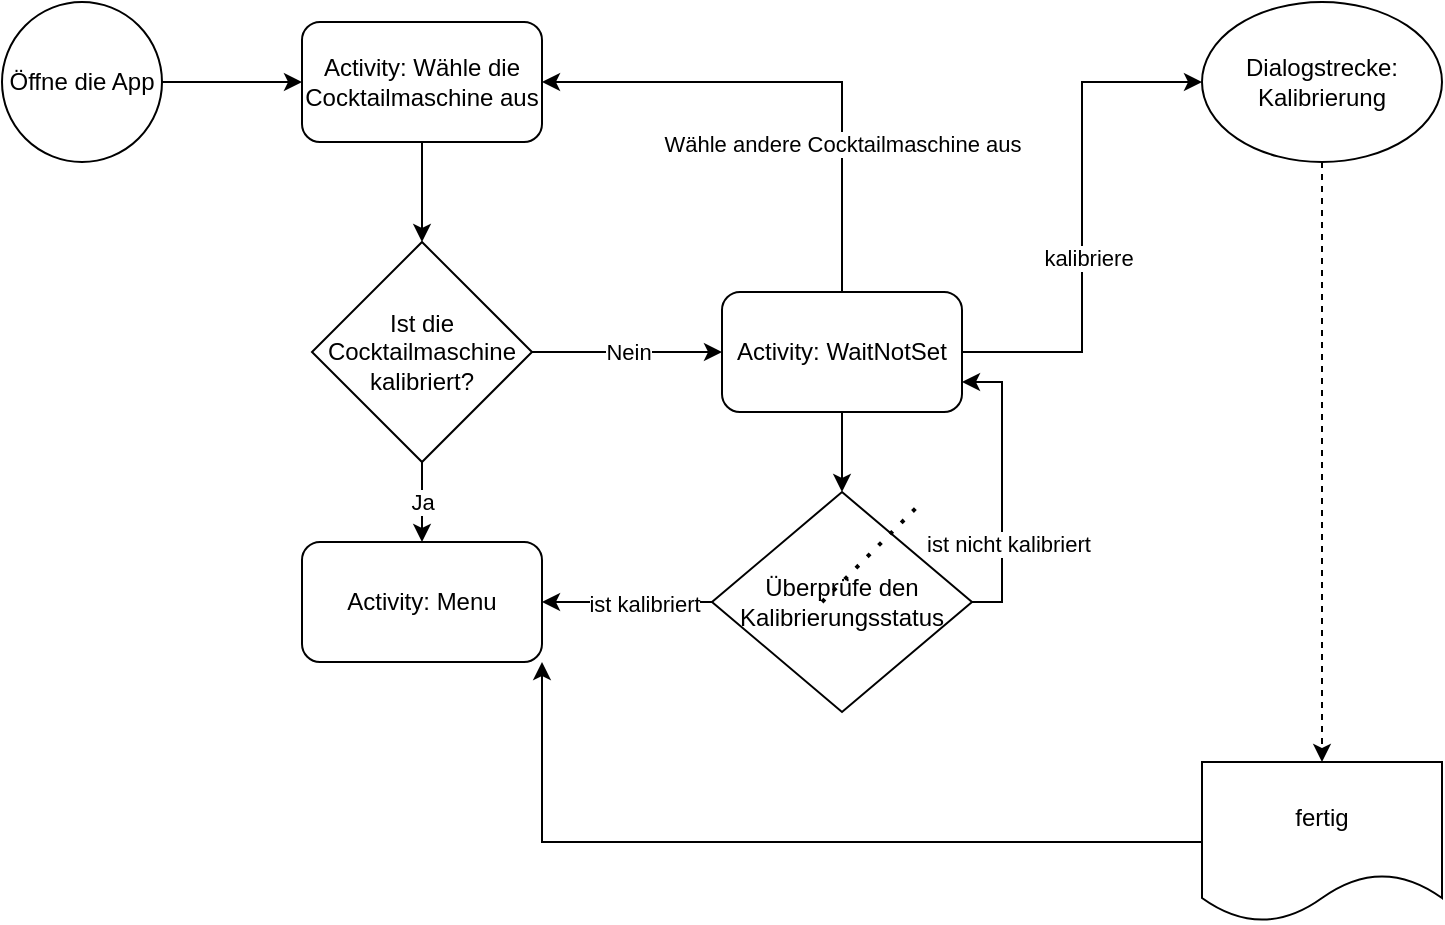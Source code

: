 <mxfile version="20.7.4" type="device"><diagram id="C5RBs43oDa-KdzZeNtuy" name="Page-1"><mxGraphModel dx="913" dy="540" grid="1" gridSize="10" guides="1" tooltips="1" connect="1" arrows="1" fold="1" page="1" pageScale="1" pageWidth="827" pageHeight="1169" math="0" shadow="0"><root><mxCell id="WIyWlLk6GJQsqaUBKTNV-0"/><mxCell id="WIyWlLk6GJQsqaUBKTNV-1" parent="WIyWlLk6GJQsqaUBKTNV-0"/><mxCell id="t654fxVljWZasxAT3iLu-4" value="" style="edgeStyle=orthogonalEdgeStyle;rounded=0;orthogonalLoop=1;jettySize=auto;html=1;" edge="1" parent="WIyWlLk6GJQsqaUBKTNV-1" source="t654fxVljWZasxAT3iLu-0" target="t654fxVljWZasxAT3iLu-3"><mxGeometry relative="1" as="geometry"/></mxCell><mxCell id="t654fxVljWZasxAT3iLu-0" value="Activity: Wähle die Cocktailmaschine aus" style="rounded=1;whiteSpace=wrap;html=1;" vertex="1" parent="WIyWlLk6GJQsqaUBKTNV-1"><mxGeometry x="180" y="90" width="120" height="60" as="geometry"/></mxCell><mxCell id="t654fxVljWZasxAT3iLu-2" value="" style="edgeStyle=orthogonalEdgeStyle;rounded=0;orthogonalLoop=1;jettySize=auto;html=1;" edge="1" parent="WIyWlLk6GJQsqaUBKTNV-1" source="t654fxVljWZasxAT3iLu-1" target="t654fxVljWZasxAT3iLu-0"><mxGeometry relative="1" as="geometry"/></mxCell><mxCell id="t654fxVljWZasxAT3iLu-1" value="Öffne die App" style="ellipse;whiteSpace=wrap;html=1;aspect=fixed;" vertex="1" parent="WIyWlLk6GJQsqaUBKTNV-1"><mxGeometry x="30" y="80" width="80" height="80" as="geometry"/></mxCell><mxCell id="t654fxVljWZasxAT3iLu-6" value="Nein" style="edgeStyle=orthogonalEdgeStyle;rounded=0;orthogonalLoop=1;jettySize=auto;html=1;exitX=1;exitY=0.5;exitDx=0;exitDy=0;entryX=0;entryY=0.5;entryDx=0;entryDy=0;" edge="1" parent="WIyWlLk6GJQsqaUBKTNV-1" source="t654fxVljWZasxAT3iLu-3" target="t654fxVljWZasxAT3iLu-5"><mxGeometry relative="1" as="geometry"/></mxCell><mxCell id="t654fxVljWZasxAT3iLu-8" value="Ja" style="edgeStyle=orthogonalEdgeStyle;rounded=0;orthogonalLoop=1;jettySize=auto;html=1;" edge="1" parent="WIyWlLk6GJQsqaUBKTNV-1" source="t654fxVljWZasxAT3iLu-3" target="t654fxVljWZasxAT3iLu-7"><mxGeometry relative="1" as="geometry"/></mxCell><mxCell id="t654fxVljWZasxAT3iLu-3" value="Ist die Cocktailmaschine kalibriert?" style="rhombus;whiteSpace=wrap;html=1;" vertex="1" parent="WIyWlLk6GJQsqaUBKTNV-1"><mxGeometry x="185" y="200" width="110" height="110" as="geometry"/></mxCell><mxCell id="t654fxVljWZasxAT3iLu-9" style="edgeStyle=orthogonalEdgeStyle;rounded=0;orthogonalLoop=1;jettySize=auto;html=1;exitX=0.5;exitY=0;exitDx=0;exitDy=0;entryX=1;entryY=0.5;entryDx=0;entryDy=0;" edge="1" parent="WIyWlLk6GJQsqaUBKTNV-1" source="t654fxVljWZasxAT3iLu-5" target="t654fxVljWZasxAT3iLu-0"><mxGeometry relative="1" as="geometry"/></mxCell><mxCell id="t654fxVljWZasxAT3iLu-10" value="Wähle andere Cocktailmaschine aus" style="edgeLabel;html=1;align=center;verticalAlign=middle;resizable=0;points=[];" vertex="1" connectable="0" parent="t654fxVljWZasxAT3iLu-9"><mxGeometry x="-0.744" y="2" relative="1" as="geometry"><mxPoint x="2" y="-42" as="offset"/></mxGeometry></mxCell><mxCell id="t654fxVljWZasxAT3iLu-14" style="edgeStyle=orthogonalEdgeStyle;rounded=0;orthogonalLoop=1;jettySize=auto;html=1;exitX=0.5;exitY=1;exitDx=0;exitDy=0;entryX=0.5;entryY=0;entryDx=0;entryDy=0;" edge="1" parent="WIyWlLk6GJQsqaUBKTNV-1" source="t654fxVljWZasxAT3iLu-5" target="t654fxVljWZasxAT3iLu-11"><mxGeometry relative="1" as="geometry"/></mxCell><mxCell id="t654fxVljWZasxAT3iLu-18" style="edgeStyle=orthogonalEdgeStyle;rounded=0;orthogonalLoop=1;jettySize=auto;html=1;entryX=0;entryY=0.5;entryDx=0;entryDy=0;" edge="1" parent="WIyWlLk6GJQsqaUBKTNV-1" source="t654fxVljWZasxAT3iLu-5" target="t654fxVljWZasxAT3iLu-19"><mxGeometry relative="1" as="geometry"><mxPoint x="590" y="150" as="targetPoint"/></mxGeometry></mxCell><mxCell id="t654fxVljWZasxAT3iLu-20" value="kalibriere" style="edgeLabel;html=1;align=center;verticalAlign=middle;resizable=0;points=[];" vertex="1" connectable="0" parent="t654fxVljWZasxAT3iLu-18"><mxGeometry x="-0.162" y="-3" relative="1" as="geometry"><mxPoint as="offset"/></mxGeometry></mxCell><mxCell id="t654fxVljWZasxAT3iLu-5" value="Activity: WaitNotSet" style="rounded=1;whiteSpace=wrap;html=1;" vertex="1" parent="WIyWlLk6GJQsqaUBKTNV-1"><mxGeometry x="390" y="225" width="120" height="60" as="geometry"/></mxCell><mxCell id="t654fxVljWZasxAT3iLu-7" value="Activity: Menu" style="rounded=1;whiteSpace=wrap;html=1;" vertex="1" parent="WIyWlLk6GJQsqaUBKTNV-1"><mxGeometry x="180" y="350" width="120" height="60" as="geometry"/></mxCell><mxCell id="t654fxVljWZasxAT3iLu-12" style="edgeStyle=orthogonalEdgeStyle;rounded=0;orthogonalLoop=1;jettySize=auto;html=1;entryX=1;entryY=0.5;entryDx=0;entryDy=0;" edge="1" parent="WIyWlLk6GJQsqaUBKTNV-1" source="t654fxVljWZasxAT3iLu-11" target="t654fxVljWZasxAT3iLu-7"><mxGeometry relative="1" as="geometry"/></mxCell><mxCell id="t654fxVljWZasxAT3iLu-13" value="ist kalibriert" style="edgeLabel;html=1;align=center;verticalAlign=middle;resizable=0;points=[];" vertex="1" connectable="0" parent="t654fxVljWZasxAT3iLu-12"><mxGeometry x="-0.238" y="1" relative="1" as="geometry"><mxPoint x="-2" as="offset"/></mxGeometry></mxCell><mxCell id="t654fxVljWZasxAT3iLu-15" style="edgeStyle=orthogonalEdgeStyle;rounded=0;orthogonalLoop=1;jettySize=auto;html=1;entryX=1;entryY=0.75;entryDx=0;entryDy=0;" edge="1" parent="WIyWlLk6GJQsqaUBKTNV-1" source="t654fxVljWZasxAT3iLu-11" target="t654fxVljWZasxAT3iLu-5"><mxGeometry relative="1" as="geometry"><Array as="points"><mxPoint x="530" y="380"/><mxPoint x="530" y="270"/></Array></mxGeometry></mxCell><mxCell id="t654fxVljWZasxAT3iLu-16" value="ist nicht kalibriert" style="edgeLabel;html=1;align=center;verticalAlign=middle;resizable=0;points=[];" vertex="1" connectable="0" parent="t654fxVljWZasxAT3iLu-15"><mxGeometry x="-0.396" y="-3" relative="1" as="geometry"><mxPoint as="offset"/></mxGeometry></mxCell><mxCell id="t654fxVljWZasxAT3iLu-11" value="Überprüfe den Kalibrierungsstatus" style="rhombus;whiteSpace=wrap;html=1;" vertex="1" parent="WIyWlLk6GJQsqaUBKTNV-1"><mxGeometry x="385" y="325" width="130" height="110" as="geometry"/></mxCell><mxCell id="t654fxVljWZasxAT3iLu-26" style="edgeStyle=orthogonalEdgeStyle;rounded=0;orthogonalLoop=1;jettySize=auto;html=1;dashed=1;" edge="1" parent="WIyWlLk6GJQsqaUBKTNV-1" source="t654fxVljWZasxAT3iLu-19" target="t654fxVljWZasxAT3iLu-23"><mxGeometry relative="1" as="geometry"/></mxCell><mxCell id="t654fxVljWZasxAT3iLu-19" value="Dialogstrecke:&lt;br&gt;Kalibrierung" style="ellipse;whiteSpace=wrap;html=1;" vertex="1" parent="WIyWlLk6GJQsqaUBKTNV-1"><mxGeometry x="630" y="80" width="120" height="80" as="geometry"/></mxCell><mxCell id="t654fxVljWZasxAT3iLu-24" style="edgeStyle=orthogonalEdgeStyle;rounded=0;orthogonalLoop=1;jettySize=auto;html=1;entryX=1;entryY=1;entryDx=0;entryDy=0;" edge="1" parent="WIyWlLk6GJQsqaUBKTNV-1" source="t654fxVljWZasxAT3iLu-23" target="t654fxVljWZasxAT3iLu-7"><mxGeometry relative="1" as="geometry"/></mxCell><mxCell id="t654fxVljWZasxAT3iLu-23" value="fertig" style="shape=document;whiteSpace=wrap;html=1;boundedLbl=1;" vertex="1" parent="WIyWlLk6GJQsqaUBKTNV-1"><mxGeometry x="630" y="460" width="120" height="80" as="geometry"/></mxCell><mxCell id="t654fxVljWZasxAT3iLu-25" value="" style="endArrow=none;dashed=1;html=1;dashPattern=1 3;strokeWidth=2;rounded=0;" edge="1" parent="WIyWlLk6GJQsqaUBKTNV-1"><mxGeometry width="50" height="50" relative="1" as="geometry"><mxPoint x="440" y="380" as="sourcePoint"/><mxPoint x="490" y="330" as="targetPoint"/></mxGeometry></mxCell></root></mxGraphModel></diagram></mxfile>
